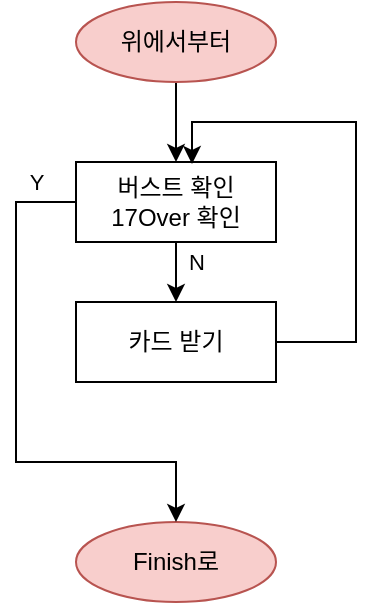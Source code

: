 <mxfile version="24.3.1" type="device">
  <diagram name="Page-1" id="tnvgZM0FmMJcun1g3rQK">
    <mxGraphModel dx="1434" dy="746" grid="1" gridSize="10" guides="1" tooltips="1" connect="1" arrows="1" fold="1" page="1" pageScale="1" pageWidth="850" pageHeight="1100" math="0" shadow="0">
      <root>
        <mxCell id="0" />
        <mxCell id="1" parent="0" />
        <mxCell id="CBmkhV6_umnjb5PWB3v--26" value="" style="edgeStyle=orthogonalEdgeStyle;rounded=0;orthogonalLoop=1;jettySize=auto;html=1;entryX=0.5;entryY=0;entryDx=0;entryDy=0;" parent="1" source="fBTSU7Vrl2NQmRgdZAIL-24" target="CBmkhV6_umnjb5PWB3v--22" edge="1">
          <mxGeometry relative="1" as="geometry" />
        </mxCell>
        <mxCell id="fBTSU7Vrl2NQmRgdZAIL-24" value="위에서부터" style="ellipse;whiteSpace=wrap;html=1;align=center;fillColor=#f8cecc;strokeColor=#b85450;" parent="1" vertex="1">
          <mxGeometry x="200" y="280" width="100" height="40" as="geometry" />
        </mxCell>
        <mxCell id="CBmkhV6_umnjb5PWB3v--17" value="Finish로" style="ellipse;whiteSpace=wrap;html=1;align=center;fillColor=#f8cecc;strokeColor=#b85450;" parent="1" vertex="1">
          <mxGeometry x="200" y="540" width="100" height="40" as="geometry" />
        </mxCell>
        <mxCell id="CBmkhV6_umnjb5PWB3v--24" value="N" style="edgeStyle=orthogonalEdgeStyle;rounded=0;orthogonalLoop=1;jettySize=auto;html=1;" parent="1" source="CBmkhV6_umnjb5PWB3v--22" target="CBmkhV6_umnjb5PWB3v--23" edge="1">
          <mxGeometry x="0.2" y="10" relative="1" as="geometry">
            <mxPoint as="offset" />
          </mxGeometry>
        </mxCell>
        <mxCell id="CBmkhV6_umnjb5PWB3v--27" value="Y" style="edgeStyle=orthogonalEdgeStyle;rounded=0;orthogonalLoop=1;jettySize=auto;html=1;entryX=0.5;entryY=0;entryDx=0;entryDy=0;" parent="1" source="CBmkhV6_umnjb5PWB3v--22" target="CBmkhV6_umnjb5PWB3v--17" edge="1">
          <mxGeometry x="-0.852" y="-10" relative="1" as="geometry">
            <Array as="points">
              <mxPoint x="170" y="380" />
              <mxPoint x="170" y="510" />
              <mxPoint x="250" y="510" />
            </Array>
            <mxPoint as="offset" />
          </mxGeometry>
        </mxCell>
        <mxCell id="CBmkhV6_umnjb5PWB3v--22" value="버스트 확인&lt;div&gt;17Over 확인&lt;/div&gt;" style="whiteSpace=wrap;html=1;align=center;" parent="1" vertex="1">
          <mxGeometry x="200" y="360" width="100" height="40" as="geometry" />
        </mxCell>
        <mxCell id="CBmkhV6_umnjb5PWB3v--23" value="카드 받기" style="whiteSpace=wrap;html=1;align=center;" parent="1" vertex="1">
          <mxGeometry x="200" y="430" width="100" height="40" as="geometry" />
        </mxCell>
        <mxCell id="yHgaMk_xjgwsY4HYsGT0-1" style="edgeStyle=orthogonalEdgeStyle;rounded=0;orthogonalLoop=1;jettySize=auto;html=1;entryX=0.58;entryY=0.025;entryDx=0;entryDy=0;entryPerimeter=0;exitX=1;exitY=0.5;exitDx=0;exitDy=0;" edge="1" parent="1" source="CBmkhV6_umnjb5PWB3v--23" target="CBmkhV6_umnjb5PWB3v--22">
          <mxGeometry relative="1" as="geometry">
            <Array as="points">
              <mxPoint x="340" y="450" />
              <mxPoint x="340" y="340" />
              <mxPoint x="258" y="340" />
            </Array>
          </mxGeometry>
        </mxCell>
      </root>
    </mxGraphModel>
  </diagram>
</mxfile>
